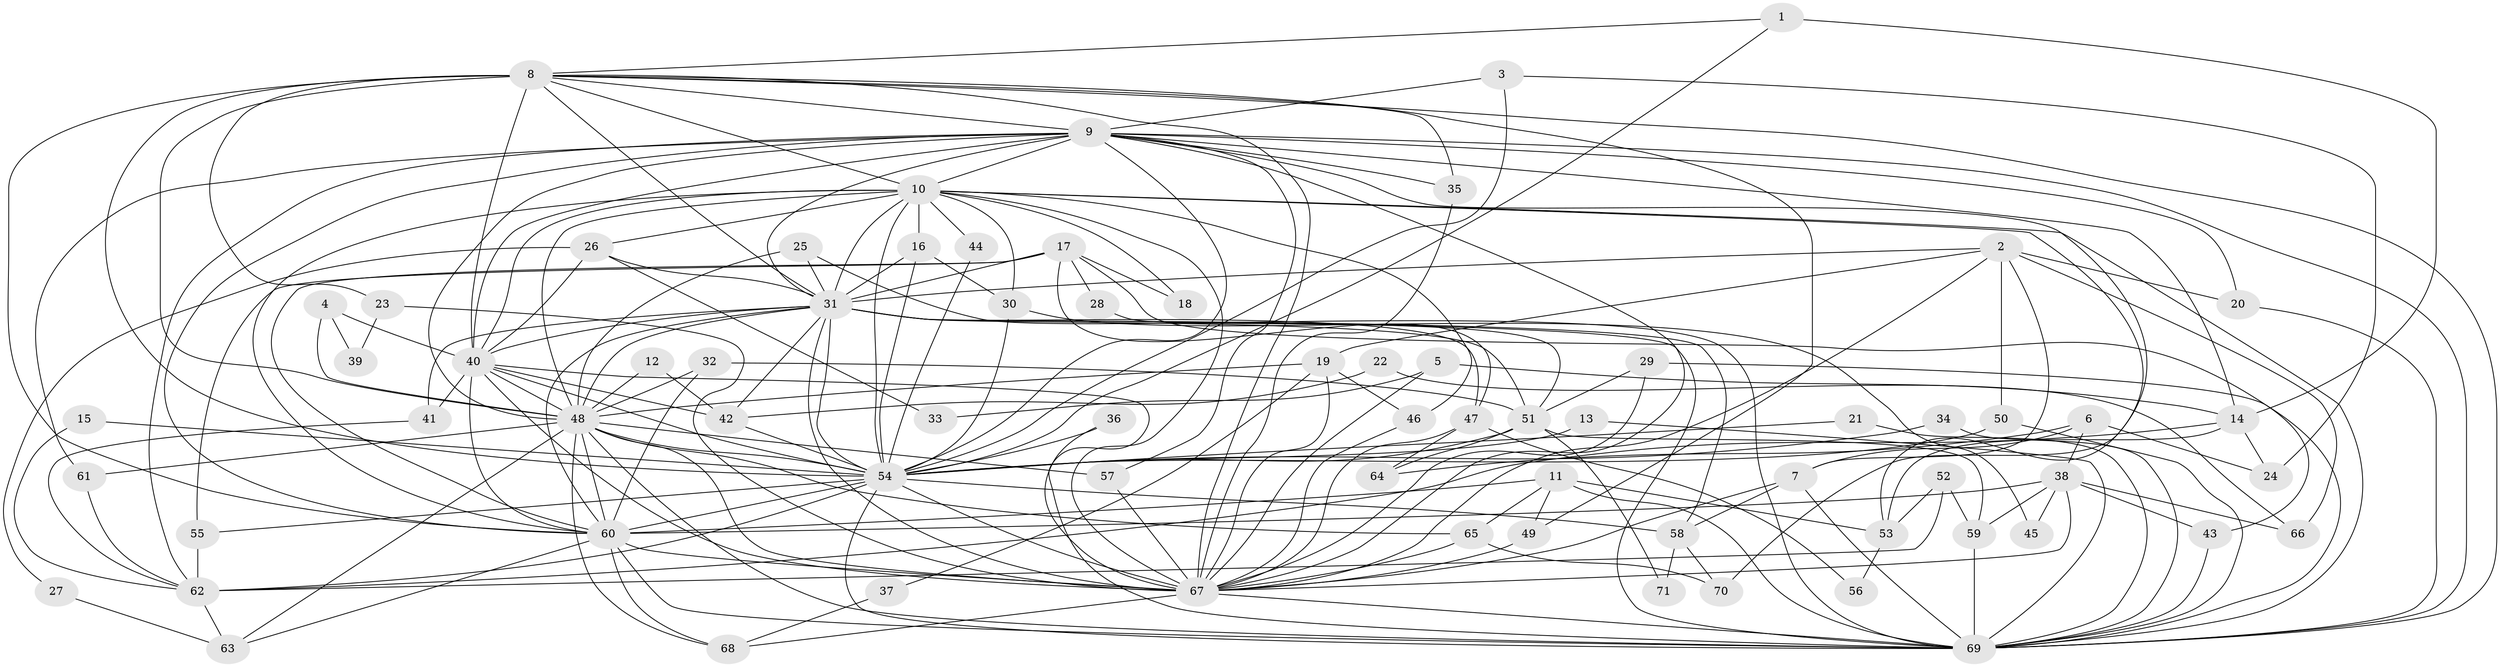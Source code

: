 // original degree distribution, {16: 0.008547008547008548, 20: 0.008547008547008548, 19: 0.008547008547008548, 28: 0.008547008547008548, 15: 0.008547008547008548, 21: 0.017094017094017096, 17: 0.008547008547008548, 22: 0.008547008547008548, 26: 0.008547008547008548, 8: 0.017094017094017096, 3: 0.23931623931623933, 10: 0.008547008547008548, 7: 0.008547008547008548, 4: 0.05982905982905983, 9: 0.008547008547008548, 6: 0.008547008547008548, 5: 0.05982905982905983, 2: 0.5042735042735043}
// Generated by graph-tools (version 1.1) at 2025/36/03/04/25 23:36:34]
// undirected, 71 vertices, 198 edges
graph export_dot {
  node [color=gray90,style=filled];
  1;
  2;
  3;
  4;
  5;
  6;
  7;
  8;
  9;
  10;
  11;
  12;
  13;
  14;
  15;
  16;
  17;
  18;
  19;
  20;
  21;
  22;
  23;
  24;
  25;
  26;
  27;
  28;
  29;
  30;
  31;
  32;
  33;
  34;
  35;
  36;
  37;
  38;
  39;
  40;
  41;
  42;
  43;
  44;
  45;
  46;
  47;
  48;
  49;
  50;
  51;
  52;
  53;
  54;
  55;
  56;
  57;
  58;
  59;
  60;
  61;
  62;
  63;
  64;
  65;
  66;
  67;
  68;
  69;
  70;
  71;
  1 -- 8 [weight=1.0];
  1 -- 14 [weight=1.0];
  1 -- 54 [weight=1.0];
  2 -- 7 [weight=1.0];
  2 -- 19 [weight=1.0];
  2 -- 20 [weight=1.0];
  2 -- 31 [weight=1.0];
  2 -- 50 [weight=1.0];
  2 -- 66 [weight=1.0];
  2 -- 67 [weight=1.0];
  3 -- 9 [weight=1.0];
  3 -- 24 [weight=1.0];
  3 -- 54 [weight=1.0];
  4 -- 39 [weight=1.0];
  4 -- 40 [weight=1.0];
  4 -- 48 [weight=1.0];
  5 -- 14 [weight=1.0];
  5 -- 33 [weight=1.0];
  5 -- 67 [weight=1.0];
  6 -- 7 [weight=1.0];
  6 -- 24 [weight=1.0];
  6 -- 38 [weight=1.0];
  6 -- 64 [weight=1.0];
  7 -- 58 [weight=1.0];
  7 -- 67 [weight=1.0];
  7 -- 69 [weight=1.0];
  8 -- 9 [weight=1.0];
  8 -- 10 [weight=1.0];
  8 -- 23 [weight=1.0];
  8 -- 31 [weight=2.0];
  8 -- 35 [weight=1.0];
  8 -- 40 [weight=1.0];
  8 -- 48 [weight=2.0];
  8 -- 49 [weight=1.0];
  8 -- 54 [weight=1.0];
  8 -- 60 [weight=1.0];
  8 -- 67 [weight=1.0];
  8 -- 69 [weight=1.0];
  9 -- 10 [weight=1.0];
  9 -- 14 [weight=1.0];
  9 -- 20 [weight=1.0];
  9 -- 31 [weight=1.0];
  9 -- 35 [weight=1.0];
  9 -- 40 [weight=2.0];
  9 -- 48 [weight=1.0];
  9 -- 54 [weight=1.0];
  9 -- 57 [weight=1.0];
  9 -- 60 [weight=1.0];
  9 -- 61 [weight=1.0];
  9 -- 62 [weight=1.0];
  9 -- 67 [weight=1.0];
  9 -- 69 [weight=1.0];
  9 -- 70 [weight=1.0];
  10 -- 16 [weight=1.0];
  10 -- 18 [weight=1.0];
  10 -- 26 [weight=1.0];
  10 -- 30 [weight=1.0];
  10 -- 31 [weight=1.0];
  10 -- 40 [weight=2.0];
  10 -- 44 [weight=1.0];
  10 -- 46 [weight=1.0];
  10 -- 48 [weight=1.0];
  10 -- 53 [weight=1.0];
  10 -- 54 [weight=1.0];
  10 -- 60 [weight=1.0];
  10 -- 67 [weight=1.0];
  10 -- 69 [weight=1.0];
  11 -- 49 [weight=1.0];
  11 -- 53 [weight=1.0];
  11 -- 60 [weight=1.0];
  11 -- 65 [weight=1.0];
  11 -- 69 [weight=1.0];
  12 -- 42 [weight=1.0];
  12 -- 48 [weight=1.0];
  13 -- 54 [weight=1.0];
  13 -- 69 [weight=1.0];
  14 -- 24 [weight=1.0];
  14 -- 53 [weight=1.0];
  14 -- 62 [weight=1.0];
  15 -- 54 [weight=1.0];
  15 -- 62 [weight=1.0];
  16 -- 30 [weight=1.0];
  16 -- 31 [weight=1.0];
  16 -- 54 [weight=1.0];
  17 -- 18 [weight=1.0];
  17 -- 28 [weight=1.0];
  17 -- 31 [weight=2.0];
  17 -- 43 [weight=1.0];
  17 -- 47 [weight=1.0];
  17 -- 55 [weight=1.0];
  17 -- 60 [weight=1.0];
  19 -- 37 [weight=1.0];
  19 -- 46 [weight=1.0];
  19 -- 48 [weight=1.0];
  19 -- 67 [weight=1.0];
  20 -- 69 [weight=1.0];
  21 -- 54 [weight=1.0];
  21 -- 69 [weight=1.0];
  22 -- 42 [weight=1.0];
  22 -- 66 [weight=1.0];
  23 -- 39 [weight=1.0];
  23 -- 67 [weight=1.0];
  25 -- 31 [weight=1.0];
  25 -- 48 [weight=1.0];
  25 -- 69 [weight=1.0];
  26 -- 27 [weight=1.0];
  26 -- 31 [weight=1.0];
  26 -- 33 [weight=1.0];
  26 -- 40 [weight=1.0];
  27 -- 63 [weight=1.0];
  28 -- 51 [weight=1.0];
  29 -- 51 [weight=1.0];
  29 -- 67 [weight=1.0];
  29 -- 69 [weight=1.0];
  30 -- 45 [weight=1.0];
  30 -- 54 [weight=1.0];
  31 -- 40 [weight=1.0];
  31 -- 41 [weight=1.0];
  31 -- 42 [weight=1.0];
  31 -- 47 [weight=1.0];
  31 -- 48 [weight=1.0];
  31 -- 51 [weight=1.0];
  31 -- 54 [weight=2.0];
  31 -- 58 [weight=1.0];
  31 -- 60 [weight=1.0];
  31 -- 67 [weight=1.0];
  31 -- 69 [weight=1.0];
  32 -- 48 [weight=1.0];
  32 -- 51 [weight=1.0];
  32 -- 60 [weight=1.0];
  34 -- 54 [weight=1.0];
  34 -- 69 [weight=1.0];
  35 -- 67 [weight=1.0];
  36 -- 54 [weight=2.0];
  36 -- 67 [weight=1.0];
  37 -- 68 [weight=1.0];
  38 -- 43 [weight=1.0];
  38 -- 45 [weight=1.0];
  38 -- 59 [weight=1.0];
  38 -- 60 [weight=2.0];
  38 -- 66 [weight=2.0];
  38 -- 67 [weight=1.0];
  40 -- 41 [weight=1.0];
  40 -- 42 [weight=1.0];
  40 -- 48 [weight=1.0];
  40 -- 54 [weight=1.0];
  40 -- 60 [weight=2.0];
  40 -- 67 [weight=1.0];
  40 -- 69 [weight=1.0];
  41 -- 62 [weight=1.0];
  42 -- 54 [weight=1.0];
  43 -- 69 [weight=1.0];
  44 -- 54 [weight=1.0];
  46 -- 67 [weight=1.0];
  47 -- 56 [weight=1.0];
  47 -- 64 [weight=1.0];
  47 -- 67 [weight=1.0];
  48 -- 54 [weight=1.0];
  48 -- 57 [weight=1.0];
  48 -- 60 [weight=1.0];
  48 -- 61 [weight=1.0];
  48 -- 63 [weight=1.0];
  48 -- 65 [weight=1.0];
  48 -- 67 [weight=1.0];
  48 -- 68 [weight=1.0];
  48 -- 69 [weight=1.0];
  49 -- 67 [weight=1.0];
  50 -- 54 [weight=1.0];
  50 -- 69 [weight=1.0];
  51 -- 54 [weight=1.0];
  51 -- 59 [weight=1.0];
  51 -- 64 [weight=1.0];
  51 -- 71 [weight=1.0];
  52 -- 53 [weight=1.0];
  52 -- 59 [weight=1.0];
  52 -- 62 [weight=1.0];
  53 -- 56 [weight=1.0];
  54 -- 55 [weight=1.0];
  54 -- 58 [weight=1.0];
  54 -- 60 [weight=2.0];
  54 -- 62 [weight=1.0];
  54 -- 67 [weight=1.0];
  54 -- 69 [weight=1.0];
  55 -- 62 [weight=1.0];
  57 -- 67 [weight=1.0];
  58 -- 70 [weight=1.0];
  58 -- 71 [weight=1.0];
  59 -- 69 [weight=1.0];
  60 -- 63 [weight=1.0];
  60 -- 67 [weight=3.0];
  60 -- 68 [weight=1.0];
  60 -- 69 [weight=2.0];
  61 -- 62 [weight=1.0];
  62 -- 63 [weight=1.0];
  65 -- 67 [weight=1.0];
  65 -- 70 [weight=1.0];
  67 -- 68 [weight=1.0];
  67 -- 69 [weight=1.0];
}
